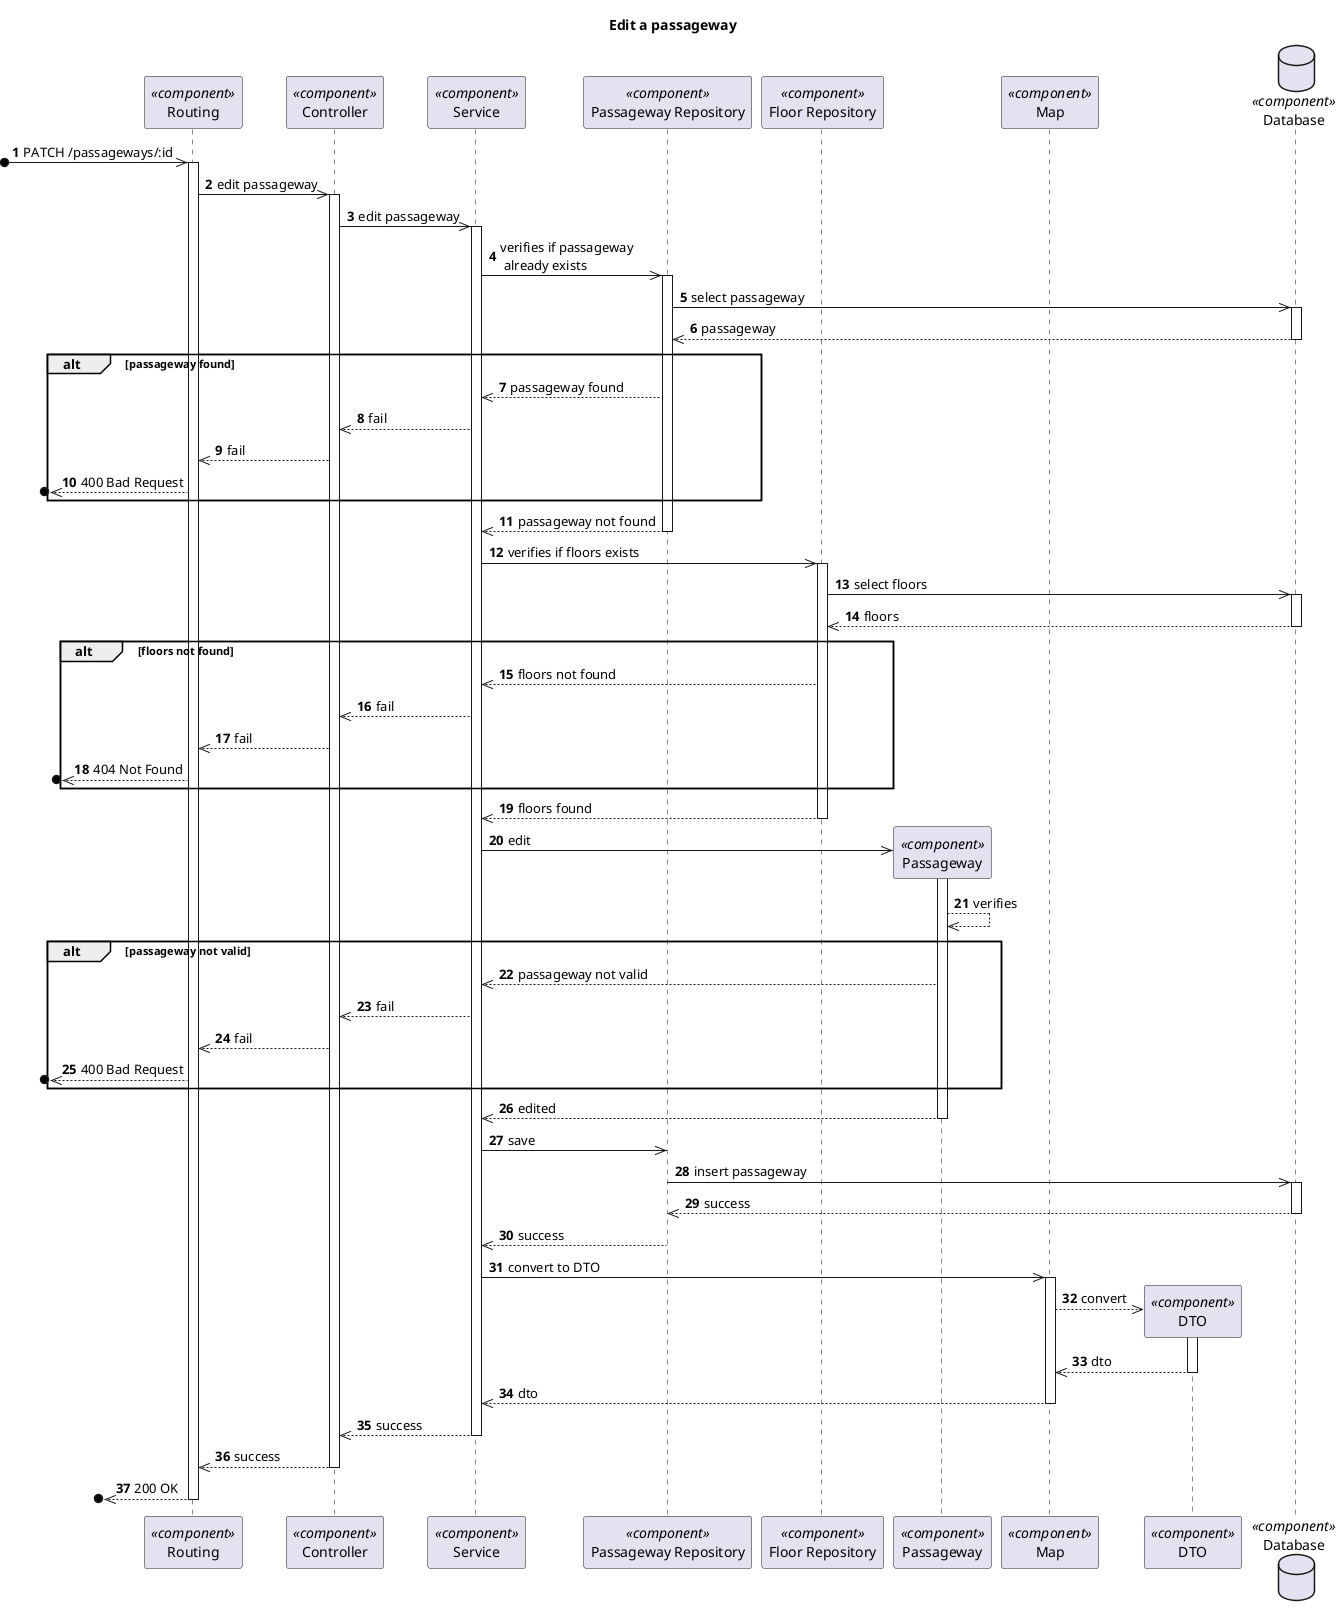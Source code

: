 @startuml Process View - Level 3

autonumber
skinparam packageStyle rect

title Edit a passageway

participant "Routing" as routing <<component>>
participant "Controller" as controller <<component>>
participant "Service" as service <<component>>
participant "Passageway Repository" as passagewayrepo <<component>>
participant "Floor Repository" as floorrepo <<component>>
participant "Passageway" as passageway <<component>>
participant "Map" as map <<component>>
participant "DTO" as dto <<component>>
database "Database" as db <<component>>

?o->> routing : PATCH /passageways/:id
activate routing
routing ->> controller : edit passageway

activate controller
controller ->> service : edit passageway

activate service
service ->> passagewayrepo : verifies if passageway \n already exists

activate passagewayrepo
passagewayrepo ->> db : select passageway
activate db
db -->> passagewayrepo : passageway
deactivate db

alt passageway found
    passagewayrepo -->> service : passageway found
    service -->> controller : fail
    controller -->> routing : fail
    ?o<<-- routing : 400 Bad Request
end alt

passagewayrepo -->> service : passageway not found
deactivate passagewayrepo

service ->> floorrepo : verifies if floors exists
activate floorrepo
floorrepo ->> db : select floors
activate db
db -->> floorrepo : floors
deactivate db

alt floors not found
    floorrepo -->> service : floors not found
    service -->> controller : fail
    controller -->> routing : fail
    ?o<<-- routing : 404 Not Found
end alt

floorrepo -->> service : floors found
deactivate floorrepo

service ->> passageway** : edit
activate passageway

passageway -->> passageway: verifies

alt passageway not valid
    passageway -->> service : passageway not valid
    service -->> controller : fail
    controller -->> routing : fail
    ?o<<-- routing : 400 Bad Request
end alt

passageway -->> service : edited
deactivate passageway

service ->> passagewayrepo : save
passagewayrepo ->> db : insert passageway
activate db
db -->> passagewayrepo : success
deactivate db

passagewayrepo -->> service : success
deactivate passagewayrepo

service ->> map : convert to DTO
activate map

map -->> dto** : convert
activate dto

dto -->> map : dto
deactivate dto

map -->> service : dto
deactivate map

service -->> controller : success
deactivate service

controller -->> routing : success
deactivate controller

?o<<-- routing : 200 OK
deactivate routing

@enduml
